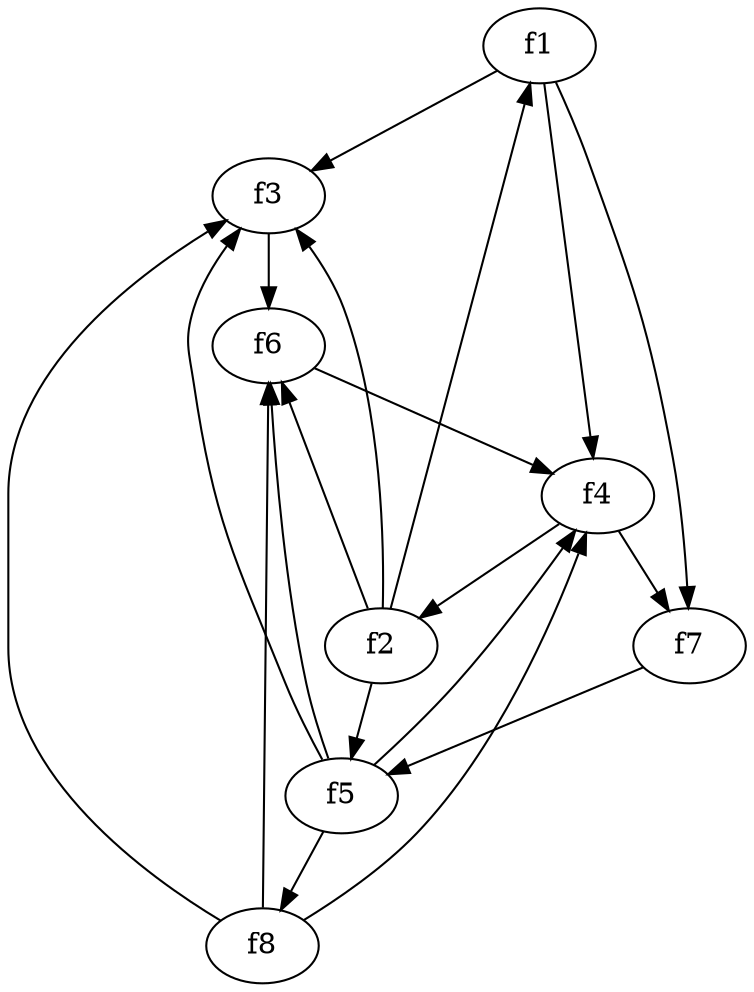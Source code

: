 strict digraph  {
f1;
f2;
f3;
f4;
f5;
f6;
f7;
f8;
f1 -> f4  [weight=2];
f1 -> f7  [weight=2];
f1 -> f3  [weight=2];
f2 -> f5  [weight=2];
f2 -> f3  [weight=2];
f2 -> f6  [weight=2];
f2 -> f1  [weight=2];
f3 -> f6  [weight=2];
f4 -> f2  [weight=2];
f4 -> f7  [weight=2];
f5 -> f4  [weight=2];
f5 -> f8  [weight=2];
f5 -> f6  [weight=2];
f5 -> f3  [weight=2];
f6 -> f4  [weight=2];
f7 -> f5  [weight=2];
f8 -> f4  [weight=2];
f8 -> f6  [weight=2];
f8 -> f3  [weight=2];
}
